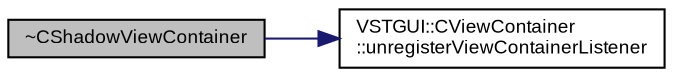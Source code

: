 digraph "~CShadowViewContainer"
{
  bgcolor="transparent";
  edge [fontname="Arial",fontsize="9",labelfontname="Arial",labelfontsize="9"];
  node [fontname="Arial",fontsize="9",shape=record];
  rankdir="LR";
  Node1 [label="~CShadowViewContainer",height=0.2,width=0.4,color="black", fillcolor="grey75", style="filled" fontcolor="black"];
  Node1 -> Node2 [color="midnightblue",fontsize="9",style="solid",fontname="Arial"];
  Node2 [label="VSTGUI::CViewContainer\l::unregisterViewContainerListener",height=0.2,width=0.4,color="black",URL="$class_v_s_t_g_u_i_1_1_c_view_container.html#a4263f587ad1d090ad3b8468f88c886b8"];
}

